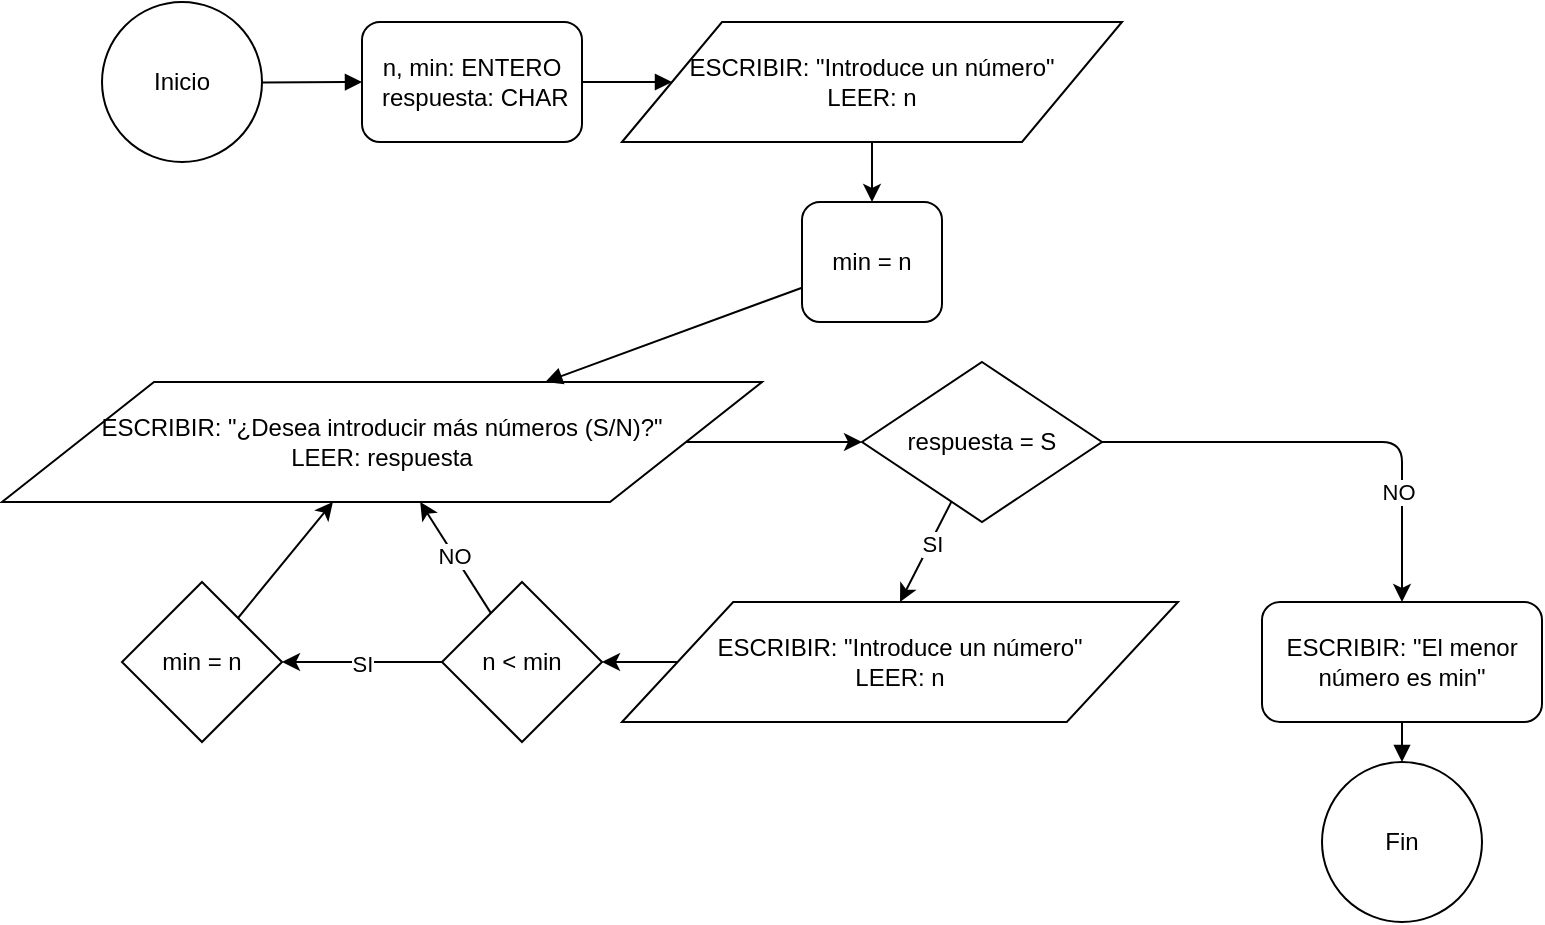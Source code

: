 <mxfile>
    <diagram id="minimo_numeros" name="Menor número con confirmación">
        <mxGraphModel dx="1674" dy="799" grid="1" gridSize="10" guides="1" tooltips="1" connect="1" arrows="1" fold="1" page="1" pageScale="1" pageWidth="850" pageHeight="1100" math="0" shadow="0">
            <root>
                <mxCell id="0"/>
                <mxCell id="1" parent="0"/>
                <mxCell id="2" value="Inicio" style="ellipse;whiteSpace=wrap;html=1;aspect=fixed;" parent="1" vertex="1">
                    <mxGeometry x="80" y="30" width="80" height="80" as="geometry"/>
                </mxCell>
                <mxCell id="3" value="n, min: ENTERO&lt;br&gt;&amp;nbsp;respuesta: CHAR" style="rounded=1;whiteSpace=wrap;html=1;" parent="1" vertex="1">
                    <mxGeometry x="210" y="40" width="110" height="60" as="geometry"/>
                </mxCell>
                <mxCell id="31" value="" style="edgeStyle=none;html=1;" edge="1" parent="1" source="4" target="6">
                    <mxGeometry relative="1" as="geometry"/>
                </mxCell>
                <mxCell id="4" value="ESCRIBIR: &quot;Introduce un número&quot;&lt;br&gt;LEER: n" style="shape=parallelogram;perimeter=parallelogramPerimeter;whiteSpace=wrap;html=1;" parent="1" vertex="1">
                    <mxGeometry x="340" y="40" width="250" height="60" as="geometry"/>
                </mxCell>
                <mxCell id="6" value="min = n" style="rounded=1;whiteSpace=wrap;html=1;" parent="1" vertex="1">
                    <mxGeometry x="430" y="130" width="70" height="60" as="geometry"/>
                </mxCell>
                <mxCell id="32" value="" style="edgeStyle=none;html=1;" edge="1" parent="1" source="7" target="9">
                    <mxGeometry relative="1" as="geometry"/>
                </mxCell>
                <mxCell id="7" value="ESCRIBIR: &quot;¿Desea introducir más números (S/N)?&quot;&lt;br&gt;LEER: respuesta" style="shape=parallelogram;perimeter=parallelogramPerimeter;whiteSpace=wrap;html=1;" parent="1" vertex="1">
                    <mxGeometry x="30" y="220" width="380" height="60" as="geometry"/>
                </mxCell>
                <mxCell id="35" style="edgeStyle=none;html=1;entryX=0.5;entryY=0;entryDx=0;entryDy=0;exitX=1;exitY=0.5;exitDx=0;exitDy=0;" edge="1" parent="1" source="9" target="14">
                    <mxGeometry relative="1" as="geometry">
                        <Array as="points">
                            <mxPoint x="730" y="250"/>
                        </Array>
                    </mxGeometry>
                </mxCell>
                <mxCell id="36" value="NO" style="edgeLabel;html=1;align=center;verticalAlign=middle;resizable=0;points=[];" vertex="1" connectable="0" parent="35">
                    <mxGeometry x="0.516" y="-2" relative="1" as="geometry">
                        <mxPoint as="offset"/>
                    </mxGeometry>
                </mxCell>
                <mxCell id="37" style="edgeStyle=none;html=1;entryX=0.5;entryY=0;entryDx=0;entryDy=0;" edge="1" parent="1" source="9" target="11">
                    <mxGeometry relative="1" as="geometry"/>
                </mxCell>
                <mxCell id="38" value="SI" style="edgeLabel;html=1;align=center;verticalAlign=middle;resizable=0;points=[];" vertex="1" connectable="0" parent="37">
                    <mxGeometry x="-0.206" y="1" relative="1" as="geometry">
                        <mxPoint x="-1" as="offset"/>
                    </mxGeometry>
                </mxCell>
                <mxCell id="9" value="respuesta = S" style="rhombus;whiteSpace=wrap;html=1;" parent="1" vertex="1">
                    <mxGeometry x="460" y="210" width="120" height="80" as="geometry"/>
                </mxCell>
                <mxCell id="40" value="" style="edgeStyle=none;html=1;" edge="1" parent="1" source="11" target="39">
                    <mxGeometry relative="1" as="geometry"/>
                </mxCell>
                <mxCell id="11" value="ESCRIBIR: &quot;Introduce un número&quot;&lt;br&gt;LEER: n" style="shape=parallelogram;perimeter=parallelogramPerimeter;whiteSpace=wrap;html=1;" parent="1" vertex="1">
                    <mxGeometry x="340" y="330" width="278" height="60" as="geometry"/>
                </mxCell>
                <mxCell id="14" value="ESCRIBIR: &quot;El menor número es min&quot;" style="rounded=1;whiteSpace=wrap;html=1;" parent="1" vertex="1">
                    <mxGeometry x="660" y="330" width="140" height="60" as="geometry"/>
                </mxCell>
                <mxCell id="15" value="Fin" style="ellipse;whiteSpace=wrap;html=1;aspect=fixed;" parent="1" vertex="1">
                    <mxGeometry x="690" y="410" width="80" height="80" as="geometry"/>
                </mxCell>
                <mxCell id="16" value="" style="endArrow=block;rounded=1;html=1;" parent="1" source="2" target="3" edge="1">
                    <mxGeometry relative="1" as="geometry"/>
                </mxCell>
                <mxCell id="17" value="" style="endArrow=block;rounded=1;html=1;" parent="1" source="3" target="4" edge="1">
                    <mxGeometry relative="1" as="geometry"/>
                </mxCell>
                <mxCell id="20" value="" style="endArrow=block;rounded=1;html=1;" parent="1" source="6" target="7" edge="1">
                    <mxGeometry relative="1" as="geometry"/>
                </mxCell>
                <mxCell id="30" value="" style="endArrow=block;rounded=1;html=1;" parent="1" source="14" target="15" edge="1">
                    <mxGeometry relative="1" as="geometry"/>
                </mxCell>
                <mxCell id="44" value="" style="edgeStyle=none;html=1;" edge="1" parent="1" source="39" target="43">
                    <mxGeometry relative="1" as="geometry"/>
                </mxCell>
                <mxCell id="45" value="SI" style="edgeLabel;html=1;align=center;verticalAlign=middle;resizable=0;points=[];" vertex="1" connectable="0" parent="44">
                    <mxGeometry y="1" relative="1" as="geometry">
                        <mxPoint as="offset"/>
                    </mxGeometry>
                </mxCell>
                <mxCell id="47" value="" style="edgeStyle=none;html=1;" edge="1" parent="1" source="39" target="7">
                    <mxGeometry relative="1" as="geometry"/>
                </mxCell>
                <mxCell id="48" value="NO" style="edgeLabel;html=1;align=center;verticalAlign=middle;resizable=0;points=[];" vertex="1" connectable="0" parent="47">
                    <mxGeometry x="0.032" relative="1" as="geometry">
                        <mxPoint as="offset"/>
                    </mxGeometry>
                </mxCell>
                <mxCell id="39" value="n &amp;lt; min" style="rhombus;whiteSpace=wrap;html=1;" vertex="1" parent="1">
                    <mxGeometry x="250" y="320" width="80" height="80" as="geometry"/>
                </mxCell>
                <mxCell id="46" value="" style="edgeStyle=none;html=1;" edge="1" parent="1" source="43" target="7">
                    <mxGeometry relative="1" as="geometry"/>
                </mxCell>
                <mxCell id="43" value="min = n" style="rhombus;whiteSpace=wrap;html=1;" vertex="1" parent="1">
                    <mxGeometry x="90" y="320" width="80" height="80" as="geometry"/>
                </mxCell>
            </root>
        </mxGraphModel>
    </diagram>
</mxfile>